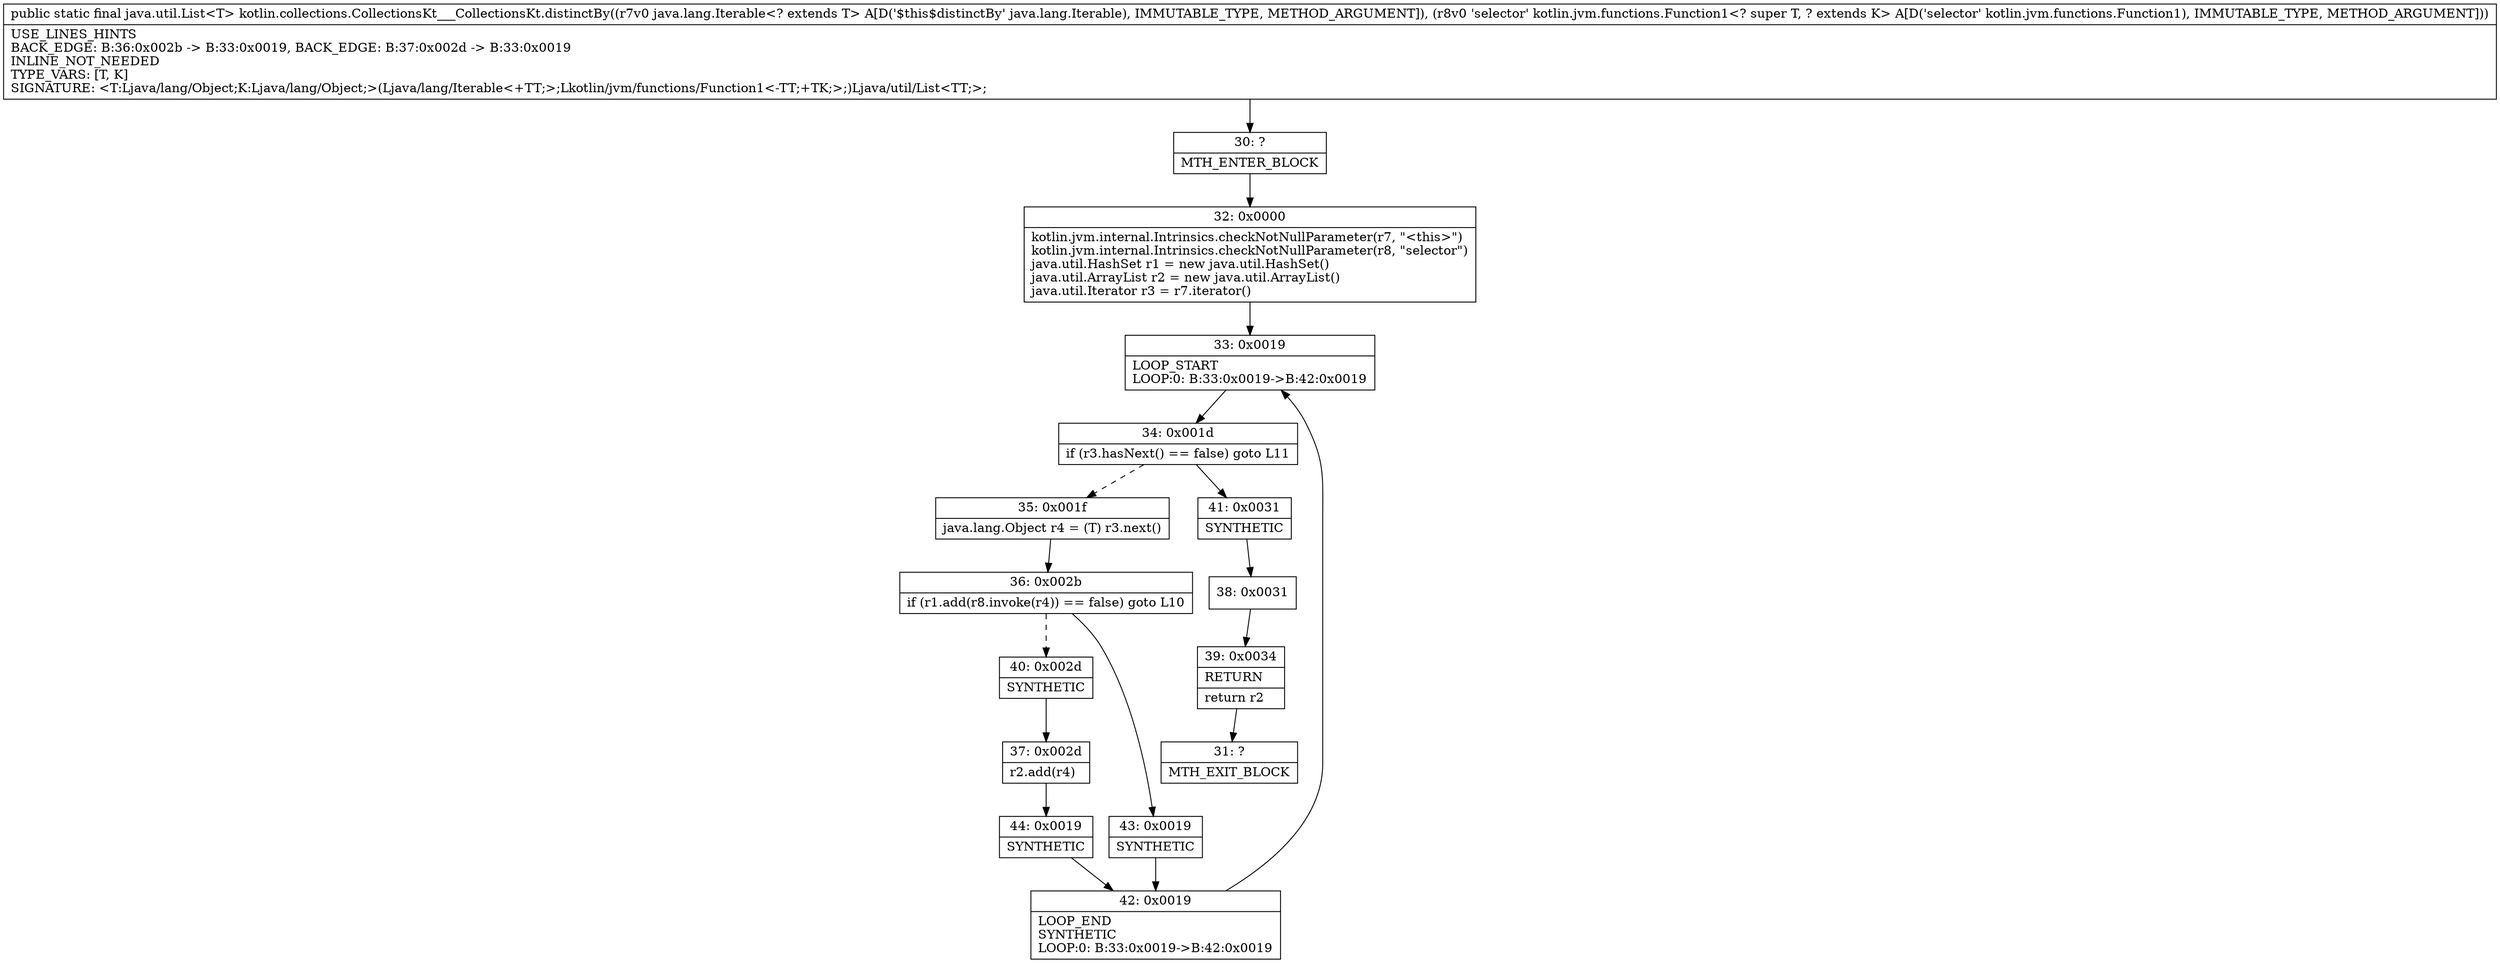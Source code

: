 digraph "CFG forkotlin.collections.CollectionsKt___CollectionsKt.distinctBy(Ljava\/lang\/Iterable;Lkotlin\/jvm\/functions\/Function1;)Ljava\/util\/List;" {
Node_30 [shape=record,label="{30\:\ ?|MTH_ENTER_BLOCK\l}"];
Node_32 [shape=record,label="{32\:\ 0x0000|kotlin.jvm.internal.Intrinsics.checkNotNullParameter(r7, \"\<this\>\")\lkotlin.jvm.internal.Intrinsics.checkNotNullParameter(r8, \"selector\")\ljava.util.HashSet r1 = new java.util.HashSet()\ljava.util.ArrayList r2 = new java.util.ArrayList()\ljava.util.Iterator r3 = r7.iterator()\l}"];
Node_33 [shape=record,label="{33\:\ 0x0019|LOOP_START\lLOOP:0: B:33:0x0019\-\>B:42:0x0019\l}"];
Node_34 [shape=record,label="{34\:\ 0x001d|if (r3.hasNext() == false) goto L11\l}"];
Node_35 [shape=record,label="{35\:\ 0x001f|java.lang.Object r4 = (T) r3.next()\l}"];
Node_36 [shape=record,label="{36\:\ 0x002b|if (r1.add(r8.invoke(r4)) == false) goto L10\l}"];
Node_40 [shape=record,label="{40\:\ 0x002d|SYNTHETIC\l}"];
Node_37 [shape=record,label="{37\:\ 0x002d|r2.add(r4)\l}"];
Node_44 [shape=record,label="{44\:\ 0x0019|SYNTHETIC\l}"];
Node_42 [shape=record,label="{42\:\ 0x0019|LOOP_END\lSYNTHETIC\lLOOP:0: B:33:0x0019\-\>B:42:0x0019\l}"];
Node_43 [shape=record,label="{43\:\ 0x0019|SYNTHETIC\l}"];
Node_41 [shape=record,label="{41\:\ 0x0031|SYNTHETIC\l}"];
Node_38 [shape=record,label="{38\:\ 0x0031}"];
Node_39 [shape=record,label="{39\:\ 0x0034|RETURN\l|return r2\l}"];
Node_31 [shape=record,label="{31\:\ ?|MTH_EXIT_BLOCK\l}"];
MethodNode[shape=record,label="{public static final java.util.List\<T\> kotlin.collections.CollectionsKt___CollectionsKt.distinctBy((r7v0 java.lang.Iterable\<? extends T\> A[D('$this$distinctBy' java.lang.Iterable), IMMUTABLE_TYPE, METHOD_ARGUMENT]), (r8v0 'selector' kotlin.jvm.functions.Function1\<? super T, ? extends K\> A[D('selector' kotlin.jvm.functions.Function1), IMMUTABLE_TYPE, METHOD_ARGUMENT]))  | USE_LINES_HINTS\lBACK_EDGE: B:36:0x002b \-\> B:33:0x0019, BACK_EDGE: B:37:0x002d \-\> B:33:0x0019\lINLINE_NOT_NEEDED\lTYPE_VARS: [T, K]\lSIGNATURE: \<T:Ljava\/lang\/Object;K:Ljava\/lang\/Object;\>(Ljava\/lang\/Iterable\<+TT;\>;Lkotlin\/jvm\/functions\/Function1\<\-TT;+TK;\>;)Ljava\/util\/List\<TT;\>;\l}"];
MethodNode -> Node_30;Node_30 -> Node_32;
Node_32 -> Node_33;
Node_33 -> Node_34;
Node_34 -> Node_35[style=dashed];
Node_34 -> Node_41;
Node_35 -> Node_36;
Node_36 -> Node_40[style=dashed];
Node_36 -> Node_43;
Node_40 -> Node_37;
Node_37 -> Node_44;
Node_44 -> Node_42;
Node_42 -> Node_33;
Node_43 -> Node_42;
Node_41 -> Node_38;
Node_38 -> Node_39;
Node_39 -> Node_31;
}

